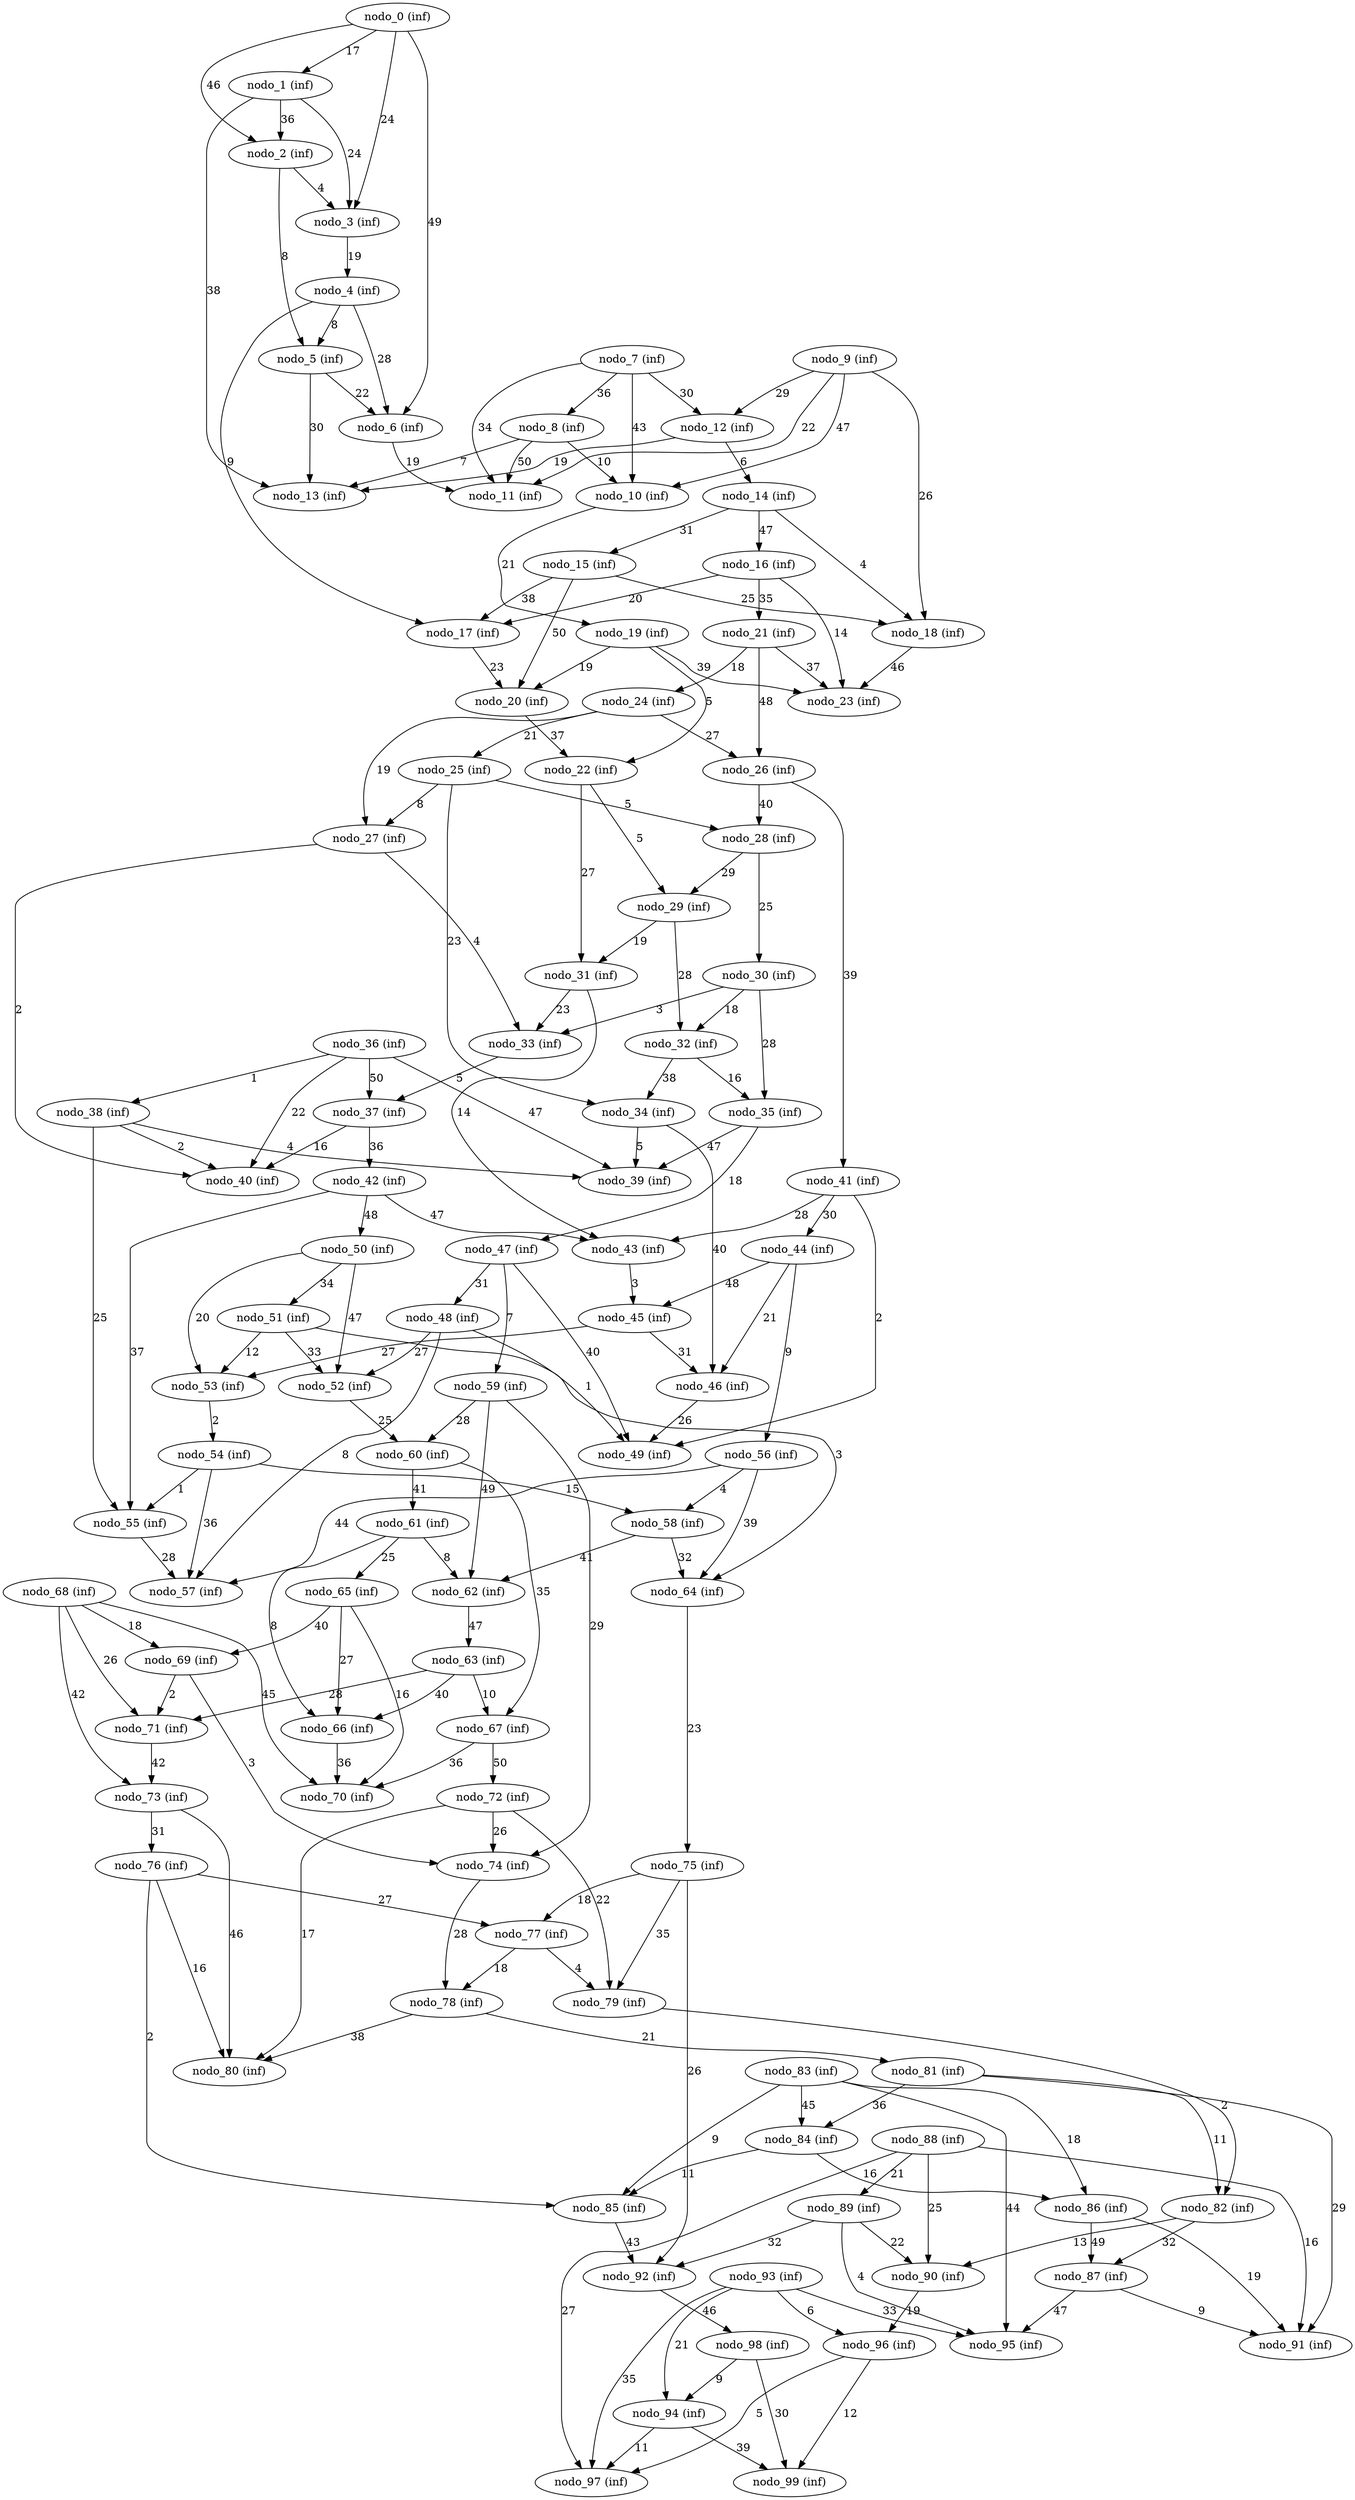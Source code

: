 digraph grafoBarabasiAlbert_n_100_d_4 {
"nodo_0 (inf)";
"nodo_1 (inf)";
"nodo_2 (inf)";
"nodo_3 (inf)";
"nodo_4 (inf)";
"nodo_5 (inf)";
"nodo_6 (inf)";
"nodo_7 (inf)";
"nodo_8 (inf)";
"nodo_9 (inf)";
"nodo_10 (inf)";
"nodo_11 (inf)";
"nodo_12 (inf)";
"nodo_13 (inf)";
"nodo_14 (inf)";
"nodo_15 (inf)";
"nodo_16 (inf)";
"nodo_17 (inf)";
"nodo_18 (inf)";
"nodo_19 (inf)";
"nodo_20 (inf)";
"nodo_21 (inf)";
"nodo_22 (inf)";
"nodo_23 (inf)";
"nodo_24 (inf)";
"nodo_25 (inf)";
"nodo_26 (inf)";
"nodo_27 (inf)";
"nodo_28 (inf)";
"nodo_29 (inf)";
"nodo_30 (inf)";
"nodo_31 (inf)";
"nodo_32 (inf)";
"nodo_33 (inf)";
"nodo_34 (inf)";
"nodo_35 (inf)";
"nodo_36 (inf)";
"nodo_37 (inf)";
"nodo_38 (inf)";
"nodo_39 (inf)";
"nodo_40 (inf)";
"nodo_41 (inf)";
"nodo_42 (inf)";
"nodo_43 (inf)";
"nodo_44 (inf)";
"nodo_45 (inf)";
"nodo_46 (inf)";
"nodo_47 (inf)";
"nodo_48 (inf)";
"nodo_49 (inf)";
"nodo_50 (inf)";
"nodo_51 (inf)";
"nodo_52 (inf)";
"nodo_53 (inf)";
"nodo_54 (inf)";
"nodo_55 (inf)";
"nodo_56 (inf)";
"nodo_57 (inf)";
"nodo_58 (inf)";
"nodo_59 (inf)";
"nodo_60 (inf)";
"nodo_61 (inf)";
"nodo_62 (inf)";
"nodo_63 (inf)";
"nodo_64 (inf)";
"nodo_65 (inf)";
"nodo_66 (inf)";
"nodo_67 (inf)";
"nodo_68 (inf)";
"nodo_69 (inf)";
"nodo_70 (inf)";
"nodo_71 (inf)";
"nodo_72 (inf)";
"nodo_73 (inf)";
"nodo_74 (inf)";
"nodo_75 (inf)";
"nodo_76 (inf)";
"nodo_77 (inf)";
"nodo_78 (inf)";
"nodo_79 (inf)";
"nodo_80 (inf)";
"nodo_81 (inf)";
"nodo_82 (inf)";
"nodo_83 (inf)";
"nodo_84 (inf)";
"nodo_85 (inf)";
"nodo_86 (inf)";
"nodo_87 (inf)";
"nodo_88 (inf)";
"nodo_89 (inf)";
"nodo_90 (inf)";
"nodo_91 (inf)";
"nodo_92 (inf)";
"nodo_93 (inf)";
"nodo_94 (inf)";
"nodo_95 (inf)";
"nodo_96 (inf)";
"nodo_97 (inf)";
"nodo_98 (inf)";
"nodo_99 (inf)";
"nodo_0 (inf)" -> "nodo_1 (inf)" [label=17 weight=17];
"nodo_0 (inf)" -> "nodo_2 (inf)" [label=46 weight=46];
"nodo_0 (inf)" -> "nodo_3 (inf)" [label=24 weight=24];
"nodo_0 (inf)" -> "nodo_6 (inf)" [label=49 weight=49];
"nodo_1 (inf)" -> "nodo_2 (inf)" [label=36 weight=36];
"nodo_1 (inf)" -> "nodo_3 (inf)" [label=24 weight=24];
"nodo_1 (inf)" -> "nodo_13 (inf)" [label=38 weight=38];
"nodo_2 (inf)" -> "nodo_3 (inf)" [label=4 weight=4];
"nodo_2 (inf)" -> "nodo_5 (inf)" [label=8 weight=8];
"nodo_3 (inf)" -> "nodo_4 (inf)" [label=19 weight=19];
"nodo_4 (inf)" -> "nodo_5 (inf)" [label=8 weight=8];
"nodo_4 (inf)" -> "nodo_6 (inf)" [label=28 weight=28];
"nodo_4 (inf)" -> "nodo_17 (inf)" [label=9 weight=9];
"nodo_5 (inf)" -> "nodo_6 (inf)" [label=22 weight=22];
"nodo_5 (inf)" -> "nodo_13 (inf)" [label=30 weight=30];
"nodo_6 (inf)" -> "nodo_11 (inf)" [label=19 weight=19];
"nodo_7 (inf)" -> "nodo_8 (inf)" [label=36 weight=36];
"nodo_7 (inf)" -> "nodo_10 (inf)" [label=43 weight=43];
"nodo_7 (inf)" -> "nodo_11 (inf)" [label=34 weight=34];
"nodo_7 (inf)" -> "nodo_12 (inf)" [label=30 weight=30];
"nodo_8 (inf)" -> "nodo_10 (inf)" [label=10 weight=10];
"nodo_8 (inf)" -> "nodo_11 (inf)" [label=50 weight=50];
"nodo_8 (inf)" -> "nodo_13 (inf)" [label=7 weight=7];
"nodo_9 (inf)" -> "nodo_10 (inf)" [label=47 weight=47];
"nodo_9 (inf)" -> "nodo_11 (inf)" [label=22 weight=22];
"nodo_9 (inf)" -> "nodo_12 (inf)" [label=29 weight=29];
"nodo_9 (inf)" -> "nodo_18 (inf)" [label=26 weight=26];
"nodo_10 (inf)" -> "nodo_19 (inf)" [label=21 weight=21];
"nodo_12 (inf)" -> "nodo_13 (inf)" [label=19 weight=19];
"nodo_12 (inf)" -> "nodo_14 (inf)" [label=6 weight=6];
"nodo_14 (inf)" -> "nodo_15 (inf)" [label=31 weight=31];
"nodo_14 (inf)" -> "nodo_16 (inf)" [label=47 weight=47];
"nodo_14 (inf)" -> "nodo_18 (inf)" [label=4 weight=4];
"nodo_15 (inf)" -> "nodo_17 (inf)" [label=38 weight=38];
"nodo_15 (inf)" -> "nodo_18 (inf)" [label=25 weight=25];
"nodo_15 (inf)" -> "nodo_20 (inf)" [label=50 weight=50];
"nodo_16 (inf)" -> "nodo_17 (inf)" [label=20 weight=20];
"nodo_16 (inf)" -> "nodo_21 (inf)" [label=35 weight=35];
"nodo_16 (inf)" -> "nodo_23 (inf)" [label=14 weight=14];
"nodo_17 (inf)" -> "nodo_20 (inf)" [label=23 weight=23];
"nodo_18 (inf)" -> "nodo_23 (inf)" [label=46 weight=46];
"nodo_19 (inf)" -> "nodo_20 (inf)" [label=19 weight=19];
"nodo_19 (inf)" -> "nodo_22 (inf)" [label=5 weight=5];
"nodo_19 (inf)" -> "nodo_23 (inf)" [label=39 weight=39];
"nodo_20 (inf)" -> "nodo_22 (inf)" [label=37 weight=37];
"nodo_21 (inf)" -> "nodo_23 (inf)" [label=37 weight=37];
"nodo_21 (inf)" -> "nodo_24 (inf)" [label=18 weight=18];
"nodo_21 (inf)" -> "nodo_26 (inf)" [label=48 weight=48];
"nodo_22 (inf)" -> "nodo_29 (inf)" [label=5 weight=5];
"nodo_22 (inf)" -> "nodo_31 (inf)" [label=27 weight=27];
"nodo_24 (inf)" -> "nodo_25 (inf)" [label=21 weight=21];
"nodo_24 (inf)" -> "nodo_26 (inf)" [label=27 weight=27];
"nodo_24 (inf)" -> "nodo_27 (inf)" [label=19 weight=19];
"nodo_25 (inf)" -> "nodo_27 (inf)" [label=8 weight=8];
"nodo_25 (inf)" -> "nodo_28 (inf)" [label=5 weight=5];
"nodo_25 (inf)" -> "nodo_34 (inf)" [label=23 weight=23];
"nodo_26 (inf)" -> "nodo_28 (inf)" [label=40 weight=40];
"nodo_26 (inf)" -> "nodo_41 (inf)" [label=39 weight=39];
"nodo_27 (inf)" -> "nodo_33 (inf)" [label=4 weight=4];
"nodo_27 (inf)" -> "nodo_40 (inf)" [label=2 weight=2];
"nodo_28 (inf)" -> "nodo_29 (inf)" [label=29 weight=29];
"nodo_28 (inf)" -> "nodo_30 (inf)" [label=25 weight=25];
"nodo_29 (inf)" -> "nodo_31 (inf)" [label=19 weight=19];
"nodo_29 (inf)" -> "nodo_32 (inf)" [label=28 weight=28];
"nodo_30 (inf)" -> "nodo_32 (inf)" [label=18 weight=18];
"nodo_30 (inf)" -> "nodo_33 (inf)" [label=3 weight=3];
"nodo_30 (inf)" -> "nodo_35 (inf)" [label=28 weight=28];
"nodo_31 (inf)" -> "nodo_33 (inf)" [label=23 weight=23];
"nodo_31 (inf)" -> "nodo_43 (inf)" [label=14 weight=14];
"nodo_32 (inf)" -> "nodo_34 (inf)" [label=38 weight=38];
"nodo_32 (inf)" -> "nodo_35 (inf)" [label=16 weight=16];
"nodo_33 (inf)" -> "nodo_37 (inf)" [label=5 weight=5];
"nodo_34 (inf)" -> "nodo_39 (inf)" [label=5 weight=5];
"nodo_34 (inf)" -> "nodo_46 (inf)" [label=40 weight=40];
"nodo_35 (inf)" -> "nodo_39 (inf)" [label=47 weight=47];
"nodo_35 (inf)" -> "nodo_47 (inf)" [label=18 weight=18];
"nodo_36 (inf)" -> "nodo_37 (inf)" [label=50 weight=50];
"nodo_36 (inf)" -> "nodo_38 (inf)" [label=1 weight=1];
"nodo_36 (inf)" -> "nodo_39 (inf)" [label=47 weight=47];
"nodo_36 (inf)" -> "nodo_40 (inf)" [label=22 weight=22];
"nodo_37 (inf)" -> "nodo_40 (inf)" [label=16 weight=16];
"nodo_37 (inf)" -> "nodo_42 (inf)" [label=36 weight=36];
"nodo_38 (inf)" -> "nodo_39 (inf)" [label=4 weight=4];
"nodo_38 (inf)" -> "nodo_40 (inf)" [label=2 weight=2];
"nodo_38 (inf)" -> "nodo_55 (inf)" [label=25 weight=25];
"nodo_41 (inf)" -> "nodo_43 (inf)" [label=28 weight=28];
"nodo_41 (inf)" -> "nodo_44 (inf)" [label=30 weight=30];
"nodo_41 (inf)" -> "nodo_49 (inf)" [label=2 weight=2];
"nodo_42 (inf)" -> "nodo_43 (inf)" [label=47 weight=47];
"nodo_42 (inf)" -> "nodo_50 (inf)" [label=48 weight=48];
"nodo_42 (inf)" -> "nodo_55 (inf)" [label=37 weight=37];
"nodo_43 (inf)" -> "nodo_45 (inf)" [label=3 weight=3];
"nodo_44 (inf)" -> "nodo_45 (inf)" [label=48 weight=48];
"nodo_44 (inf)" -> "nodo_46 (inf)" [label=21 weight=21];
"nodo_44 (inf)" -> "nodo_56 (inf)" [label=9 weight=9];
"nodo_45 (inf)" -> "nodo_46 (inf)" [label=31 weight=31];
"nodo_45 (inf)" -> "nodo_53 (inf)" [label=27 weight=27];
"nodo_46 (inf)" -> "nodo_49 (inf)" [label=26 weight=26];
"nodo_47 (inf)" -> "nodo_48 (inf)" [label=31 weight=31];
"nodo_47 (inf)" -> "nodo_49 (inf)" [label=40 weight=40];
"nodo_47 (inf)" -> "nodo_59 (inf)" [label=7 weight=7];
"nodo_48 (inf)" -> "nodo_49 (inf)" [label=1 weight=1];
"nodo_48 (inf)" -> "nodo_52 (inf)" [label=27 weight=27];
"nodo_48 (inf)" -> "nodo_57 (inf)" [label=8 weight=8];
"nodo_50 (inf)" -> "nodo_51 (inf)" [label=34 weight=34];
"nodo_50 (inf)" -> "nodo_52 (inf)" [label=47 weight=47];
"nodo_50 (inf)" -> "nodo_53 (inf)" [label=20 weight=20];
"nodo_51 (inf)" -> "nodo_52 (inf)" [label=33 weight=33];
"nodo_51 (inf)" -> "nodo_53 (inf)" [label=12 weight=12];
"nodo_51 (inf)" -> "nodo_64 (inf)" [label=3 weight=3];
"nodo_52 (inf)" -> "nodo_60 (inf)" [label=25 weight=25];
"nodo_53 (inf)" -> "nodo_54 (inf)" [label=2 weight=2];
"nodo_54 (inf)" -> "nodo_55 (inf)" [label=1 weight=1];
"nodo_54 (inf)" -> "nodo_57 (inf)" [label=36 weight=36];
"nodo_54 (inf)" -> "nodo_58 (inf)" [label=15 weight=15];
"nodo_55 (inf)" -> "nodo_57 (inf)" [label=28 weight=28];
"nodo_56 (inf)" -> "nodo_57 (inf)" [label=44 weight=44];
"nodo_56 (inf)" -> "nodo_58 (inf)" [label=4 weight=4];
"nodo_56 (inf)" -> "nodo_64 (inf)" [label=39 weight=39];
"nodo_58 (inf)" -> "nodo_62 (inf)" [label=41 weight=41];
"nodo_58 (inf)" -> "nodo_64 (inf)" [label=32 weight=32];
"nodo_59 (inf)" -> "nodo_60 (inf)" [label=28 weight=28];
"nodo_59 (inf)" -> "nodo_62 (inf)" [label=49 weight=49];
"nodo_59 (inf)" -> "nodo_74 (inf)" [label=29 weight=29];
"nodo_60 (inf)" -> "nodo_61 (inf)" [label=41 weight=41];
"nodo_60 (inf)" -> "nodo_67 (inf)" [label=35 weight=35];
"nodo_61 (inf)" -> "nodo_62 (inf)" [label=8 weight=8];
"nodo_61 (inf)" -> "nodo_65 (inf)" [label=25 weight=25];
"nodo_61 (inf)" -> "nodo_66 (inf)" [label=8 weight=8];
"nodo_62 (inf)" -> "nodo_63 (inf)" [label=47 weight=47];
"nodo_63 (inf)" -> "nodo_66 (inf)" [label=40 weight=40];
"nodo_63 (inf)" -> "nodo_67 (inf)" [label=10 weight=10];
"nodo_63 (inf)" -> "nodo_71 (inf)" [label=28 weight=28];
"nodo_64 (inf)" -> "nodo_75 (inf)" [label=23 weight=23];
"nodo_65 (inf)" -> "nodo_66 (inf)" [label=27 weight=27];
"nodo_65 (inf)" -> "nodo_69 (inf)" [label=40 weight=40];
"nodo_65 (inf)" -> "nodo_70 (inf)" [label=16 weight=16];
"nodo_66 (inf)" -> "nodo_70 (inf)" [label=36 weight=36];
"nodo_67 (inf)" -> "nodo_70 (inf)" [label=36 weight=36];
"nodo_67 (inf)" -> "nodo_72 (inf)" [label=50 weight=50];
"nodo_68 (inf)" -> "nodo_69 (inf)" [label=18 weight=18];
"nodo_68 (inf)" -> "nodo_70 (inf)" [label=45 weight=45];
"nodo_68 (inf)" -> "nodo_71 (inf)" [label=26 weight=26];
"nodo_68 (inf)" -> "nodo_73 (inf)" [label=42 weight=42];
"nodo_69 (inf)" -> "nodo_71 (inf)" [label=2 weight=2];
"nodo_69 (inf)" -> "nodo_74 (inf)" [label=3 weight=3];
"nodo_71 (inf)" -> "nodo_73 (inf)" [label=42 weight=42];
"nodo_72 (inf)" -> "nodo_74 (inf)" [label=26 weight=26];
"nodo_72 (inf)" -> "nodo_79 (inf)" [label=22 weight=22];
"nodo_72 (inf)" -> "nodo_80 (inf)" [label=17 weight=17];
"nodo_73 (inf)" -> "nodo_76 (inf)" [label=31 weight=31];
"nodo_73 (inf)" -> "nodo_80 (inf)" [label=46 weight=46];
"nodo_74 (inf)" -> "nodo_78 (inf)" [label=28 weight=28];
"nodo_75 (inf)" -> "nodo_77 (inf)" [label=18 weight=18];
"nodo_75 (inf)" -> "nodo_79 (inf)" [label=35 weight=35];
"nodo_75 (inf)" -> "nodo_92 (inf)" [label=26 weight=26];
"nodo_76 (inf)" -> "nodo_77 (inf)" [label=27 weight=27];
"nodo_76 (inf)" -> "nodo_80 (inf)" [label=16 weight=16];
"nodo_76 (inf)" -> "nodo_85 (inf)" [label=2 weight=2];
"nodo_77 (inf)" -> "nodo_78 (inf)" [label=18 weight=18];
"nodo_77 (inf)" -> "nodo_79 (inf)" [label=4 weight=4];
"nodo_78 (inf)" -> "nodo_80 (inf)" [label=38 weight=38];
"nodo_78 (inf)" -> "nodo_81 (inf)" [label=21 weight=21];
"nodo_79 (inf)" -> "nodo_82 (inf)" [label=2 weight=2];
"nodo_81 (inf)" -> "nodo_82 (inf)" [label=11 weight=11];
"nodo_81 (inf)" -> "nodo_84 (inf)" [label=36 weight=36];
"nodo_81 (inf)" -> "nodo_91 (inf)" [label=29 weight=29];
"nodo_82 (inf)" -> "nodo_87 (inf)" [label=32 weight=32];
"nodo_82 (inf)" -> "nodo_90 (inf)" [label=13 weight=13];
"nodo_83 (inf)" -> "nodo_84 (inf)" [label=45 weight=45];
"nodo_83 (inf)" -> "nodo_85 (inf)" [label=9 weight=9];
"nodo_83 (inf)" -> "nodo_86 (inf)" [label=18 weight=18];
"nodo_83 (inf)" -> "nodo_95 (inf)" [label=44 weight=44];
"nodo_84 (inf)" -> "nodo_85 (inf)" [label=11 weight=11];
"nodo_84 (inf)" -> "nodo_86 (inf)" [label=16 weight=16];
"nodo_85 (inf)" -> "nodo_92 (inf)" [label=43 weight=43];
"nodo_86 (inf)" -> "nodo_87 (inf)" [label=49 weight=49];
"nodo_86 (inf)" -> "nodo_91 (inf)" [label=19 weight=19];
"nodo_87 (inf)" -> "nodo_91 (inf)" [label=9 weight=9];
"nodo_87 (inf)" -> "nodo_95 (inf)" [label=47 weight=47];
"nodo_88 (inf)" -> "nodo_89 (inf)" [label=21 weight=21];
"nodo_88 (inf)" -> "nodo_90 (inf)" [label=25 weight=25];
"nodo_88 (inf)" -> "nodo_91 (inf)" [label=16 weight=16];
"nodo_88 (inf)" -> "nodo_97 (inf)" [label=27 weight=27];
"nodo_89 (inf)" -> "nodo_90 (inf)" [label=22 weight=22];
"nodo_89 (inf)" -> "nodo_92 (inf)" [label=32 weight=32];
"nodo_89 (inf)" -> "nodo_95 (inf)" [label=4 weight=4];
"nodo_90 (inf)" -> "nodo_96 (inf)" [label=19 weight=19];
"nodo_92 (inf)" -> "nodo_98 (inf)" [label=46 weight=46];
"nodo_93 (inf)" -> "nodo_94 (inf)" [label=21 weight=21];
"nodo_93 (inf)" -> "nodo_95 (inf)" [label=33 weight=33];
"nodo_93 (inf)" -> "nodo_96 (inf)" [label=6 weight=6];
"nodo_93 (inf)" -> "nodo_97 (inf)" [label=35 weight=35];
"nodo_94 (inf)" -> "nodo_97 (inf)" [label=11 weight=11];
"nodo_94 (inf)" -> "nodo_99 (inf)" [label=39 weight=39];
"nodo_96 (inf)" -> "nodo_97 (inf)" [label=5 weight=5];
"nodo_96 (inf)" -> "nodo_99 (inf)" [label=12 weight=12];
"nodo_98 (inf)" -> "nodo_94 (inf)" [label=9 weight=9];
"nodo_98 (inf)" -> "nodo_99 (inf)" [label=30 weight=30];
}